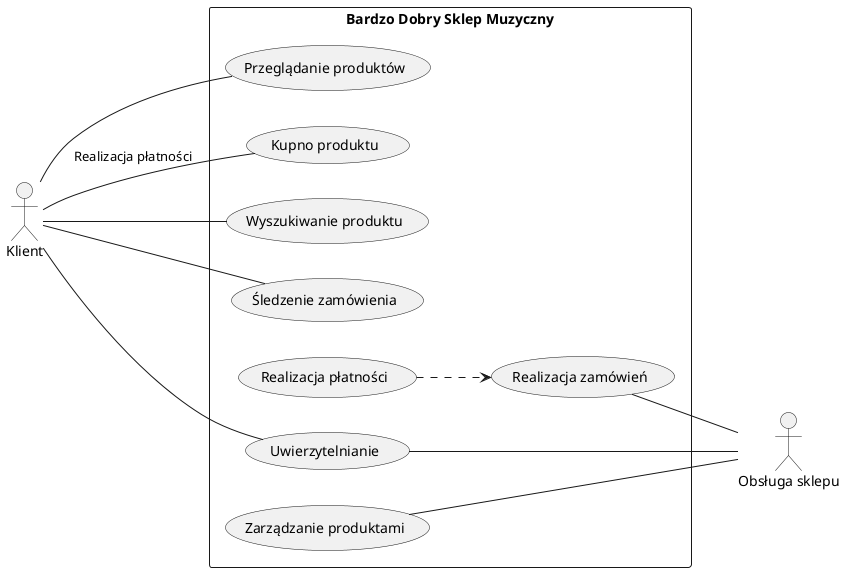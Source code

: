 @startuml usecase
left to right direction
actor Klient as client
actor "Obsługa sklepu" as seller

rectangle "Bardzo Dobry Sklep Muzyczny" {
    client -- (Przeglądanie produktów) 
    client -- (Kupno produktu) : Realizacja płatności
    client -- (Wyszukiwanie produktu) 
    client -- (Śledzenie zamówienia)
    client -- (Uwierzytelnianie)

    (Zarządzanie produktami) -- seller
    (Realizacja zamówień) -- seller
    (Uwierzytelnianie) -- seller

    (Realizacja płatności) ..> (Realizacja zamówień) 
}
@enduml